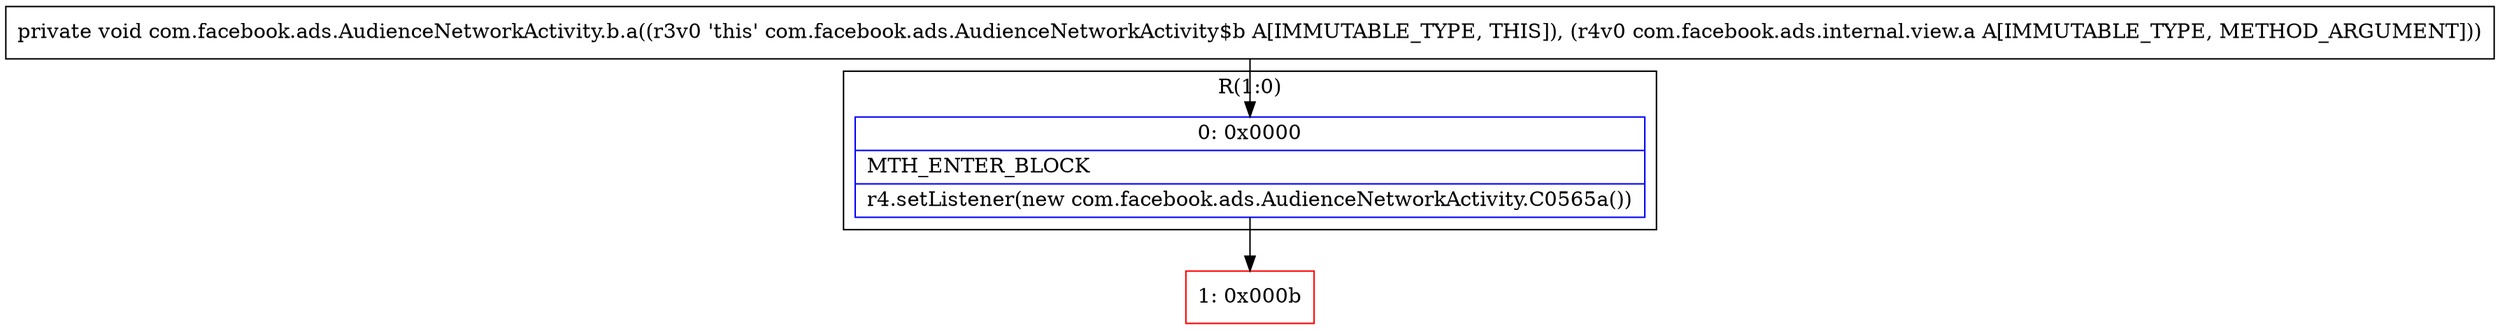 digraph "CFG forcom.facebook.ads.AudienceNetworkActivity.b.a(Lcom\/facebook\/ads\/internal\/view\/a;)V" {
subgraph cluster_Region_1062079182 {
label = "R(1:0)";
node [shape=record,color=blue];
Node_0 [shape=record,label="{0\:\ 0x0000|MTH_ENTER_BLOCK\l|r4.setListener(new com.facebook.ads.AudienceNetworkActivity.C0565a())\l}"];
}
Node_1 [shape=record,color=red,label="{1\:\ 0x000b}"];
MethodNode[shape=record,label="{private void com.facebook.ads.AudienceNetworkActivity.b.a((r3v0 'this' com.facebook.ads.AudienceNetworkActivity$b A[IMMUTABLE_TYPE, THIS]), (r4v0 com.facebook.ads.internal.view.a A[IMMUTABLE_TYPE, METHOD_ARGUMENT])) }"];
MethodNode -> Node_0;
Node_0 -> Node_1;
}

